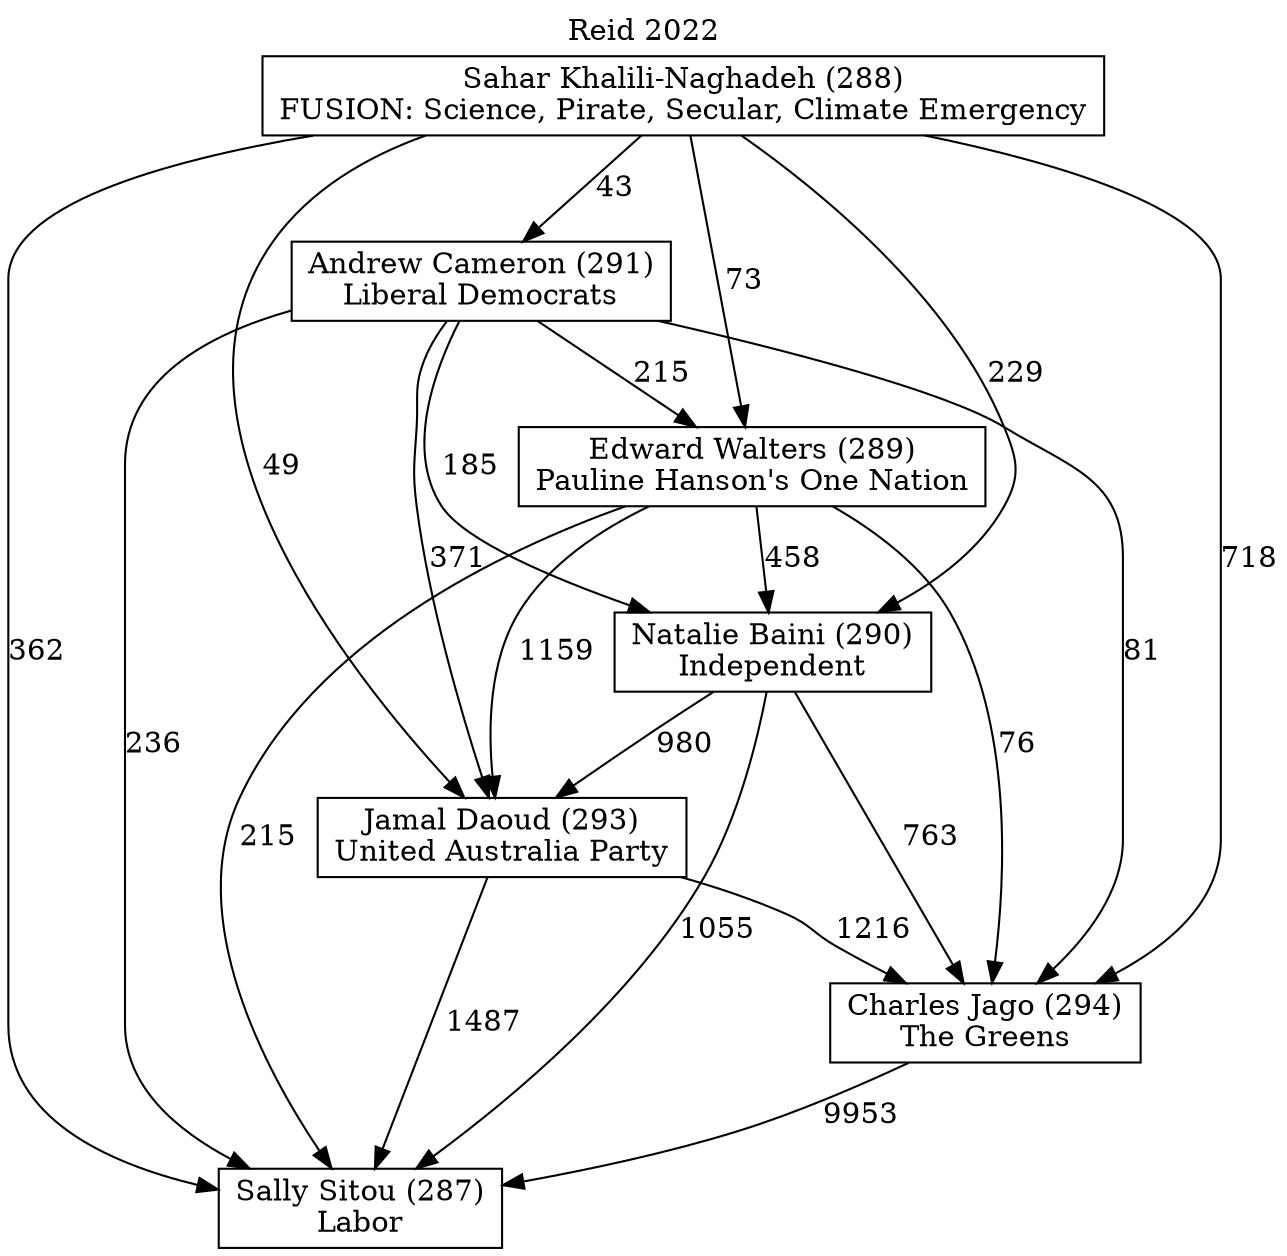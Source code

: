// House preference flow
digraph "Sally Sitou (287)_Reid_2022" {
	graph [label="Reid 2022" labelloc=t mclimit=10]
	node [shape=box]
	"Jamal Daoud (293)" [label="Jamal Daoud (293)
United Australia Party"]
	"Sahar Khalili-Naghadeh (288)" [label="Sahar Khalili-Naghadeh (288)
FUSION: Science, Pirate, Secular, Climate Emergency"]
	"Andrew Cameron (291)" [label="Andrew Cameron (291)
Liberal Democrats"]
	"Sally Sitou (287)" [label="Sally Sitou (287)
Labor"]
	"Natalie Baini (290)" [label="Natalie Baini (290)
Independent"]
	"Edward Walters (289)" [label="Edward Walters (289)
Pauline Hanson's One Nation"]
	"Charles Jago (294)" [label="Charles Jago (294)
The Greens"]
	"Andrew Cameron (291)" -> "Jamal Daoud (293)" [label=371]
	"Edward Walters (289)" -> "Charles Jago (294)" [label=76]
	"Andrew Cameron (291)" -> "Charles Jago (294)" [label=81]
	"Andrew Cameron (291)" -> "Sally Sitou (287)" [label=236]
	"Charles Jago (294)" -> "Sally Sitou (287)" [label=9953]
	"Edward Walters (289)" -> "Natalie Baini (290)" [label=458]
	"Sahar Khalili-Naghadeh (288)" -> "Andrew Cameron (291)" [label=43]
	"Edward Walters (289)" -> "Sally Sitou (287)" [label=215]
	"Natalie Baini (290)" -> "Charles Jago (294)" [label=763]
	"Edward Walters (289)" -> "Jamal Daoud (293)" [label=1159]
	"Sahar Khalili-Naghadeh (288)" -> "Charles Jago (294)" [label=718]
	"Sahar Khalili-Naghadeh (288)" -> "Edward Walters (289)" [label=73]
	"Jamal Daoud (293)" -> "Charles Jago (294)" [label=1216]
	"Andrew Cameron (291)" -> "Natalie Baini (290)" [label=185]
	"Sahar Khalili-Naghadeh (288)" -> "Sally Sitou (287)" [label=362]
	"Jamal Daoud (293)" -> "Sally Sitou (287)" [label=1487]
	"Andrew Cameron (291)" -> "Edward Walters (289)" [label=215]
	"Natalie Baini (290)" -> "Jamal Daoud (293)" [label=980]
	"Sahar Khalili-Naghadeh (288)" -> "Jamal Daoud (293)" [label=49]
	"Sahar Khalili-Naghadeh (288)" -> "Natalie Baini (290)" [label=229]
	"Natalie Baini (290)" -> "Sally Sitou (287)" [label=1055]
}
